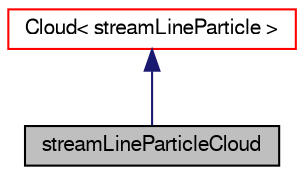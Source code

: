 digraph "streamLineParticleCloud"
{
  bgcolor="transparent";
  edge [fontname="FreeSans",fontsize="10",labelfontname="FreeSans",labelfontsize="10"];
  node [fontname="FreeSans",fontsize="10",shape=record];
  Node24 [label="streamLineParticleCloud",height=0.2,width=0.4,color="black", fillcolor="grey75", style="filled", fontcolor="black"];
  Node25 -> Node24 [dir="back",color="midnightblue",fontsize="10",style="solid",fontname="FreeSans"];
  Node25 [label="Cloud\< streamLineParticle \>",height=0.2,width=0.4,color="red",URL="$a23562.html"];
}
